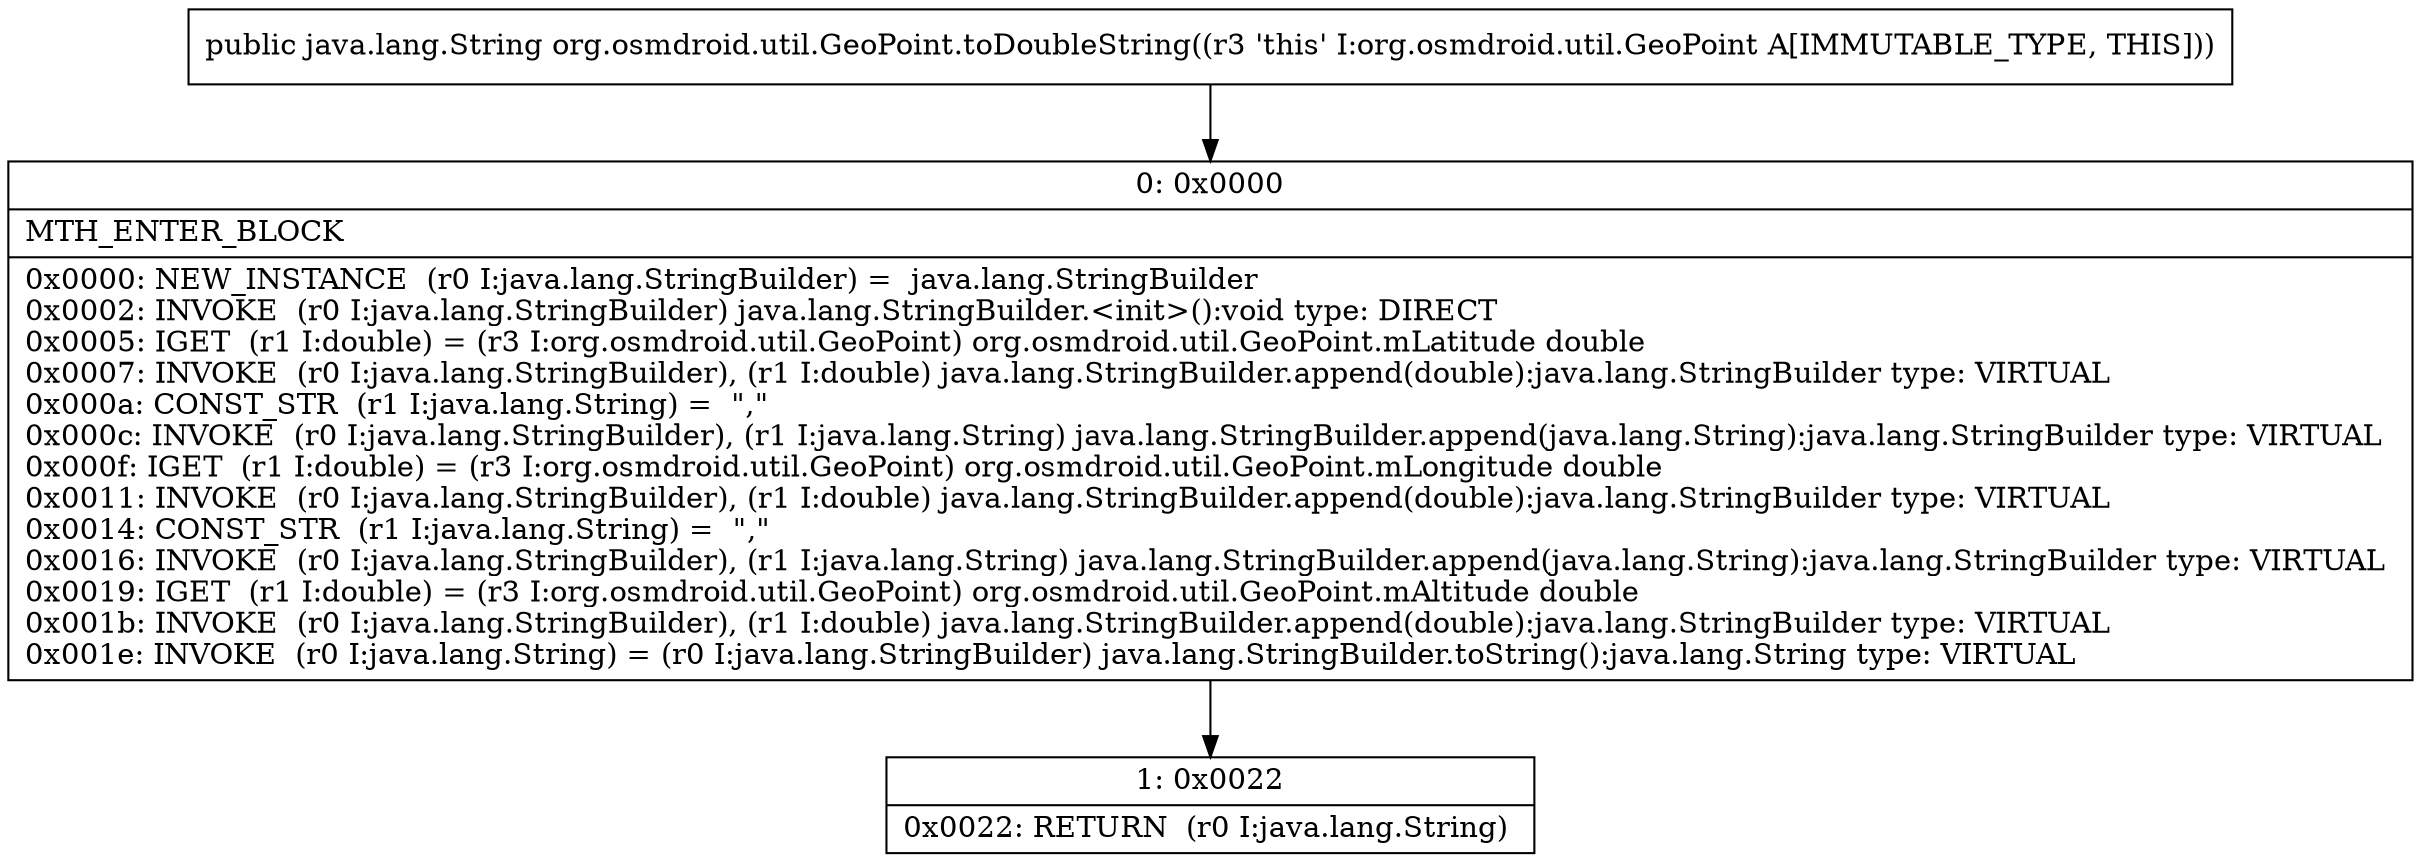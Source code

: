 digraph "CFG fororg.osmdroid.util.GeoPoint.toDoubleString()Ljava\/lang\/String;" {
Node_0 [shape=record,label="{0\:\ 0x0000|MTH_ENTER_BLOCK\l|0x0000: NEW_INSTANCE  (r0 I:java.lang.StringBuilder) =  java.lang.StringBuilder \l0x0002: INVOKE  (r0 I:java.lang.StringBuilder) java.lang.StringBuilder.\<init\>():void type: DIRECT \l0x0005: IGET  (r1 I:double) = (r3 I:org.osmdroid.util.GeoPoint) org.osmdroid.util.GeoPoint.mLatitude double \l0x0007: INVOKE  (r0 I:java.lang.StringBuilder), (r1 I:double) java.lang.StringBuilder.append(double):java.lang.StringBuilder type: VIRTUAL \l0x000a: CONST_STR  (r1 I:java.lang.String) =  \",\" \l0x000c: INVOKE  (r0 I:java.lang.StringBuilder), (r1 I:java.lang.String) java.lang.StringBuilder.append(java.lang.String):java.lang.StringBuilder type: VIRTUAL \l0x000f: IGET  (r1 I:double) = (r3 I:org.osmdroid.util.GeoPoint) org.osmdroid.util.GeoPoint.mLongitude double \l0x0011: INVOKE  (r0 I:java.lang.StringBuilder), (r1 I:double) java.lang.StringBuilder.append(double):java.lang.StringBuilder type: VIRTUAL \l0x0014: CONST_STR  (r1 I:java.lang.String) =  \",\" \l0x0016: INVOKE  (r0 I:java.lang.StringBuilder), (r1 I:java.lang.String) java.lang.StringBuilder.append(java.lang.String):java.lang.StringBuilder type: VIRTUAL \l0x0019: IGET  (r1 I:double) = (r3 I:org.osmdroid.util.GeoPoint) org.osmdroid.util.GeoPoint.mAltitude double \l0x001b: INVOKE  (r0 I:java.lang.StringBuilder), (r1 I:double) java.lang.StringBuilder.append(double):java.lang.StringBuilder type: VIRTUAL \l0x001e: INVOKE  (r0 I:java.lang.String) = (r0 I:java.lang.StringBuilder) java.lang.StringBuilder.toString():java.lang.String type: VIRTUAL \l}"];
Node_1 [shape=record,label="{1\:\ 0x0022|0x0022: RETURN  (r0 I:java.lang.String) \l}"];
MethodNode[shape=record,label="{public java.lang.String org.osmdroid.util.GeoPoint.toDoubleString((r3 'this' I:org.osmdroid.util.GeoPoint A[IMMUTABLE_TYPE, THIS])) }"];
MethodNode -> Node_0;
Node_0 -> Node_1;
}

